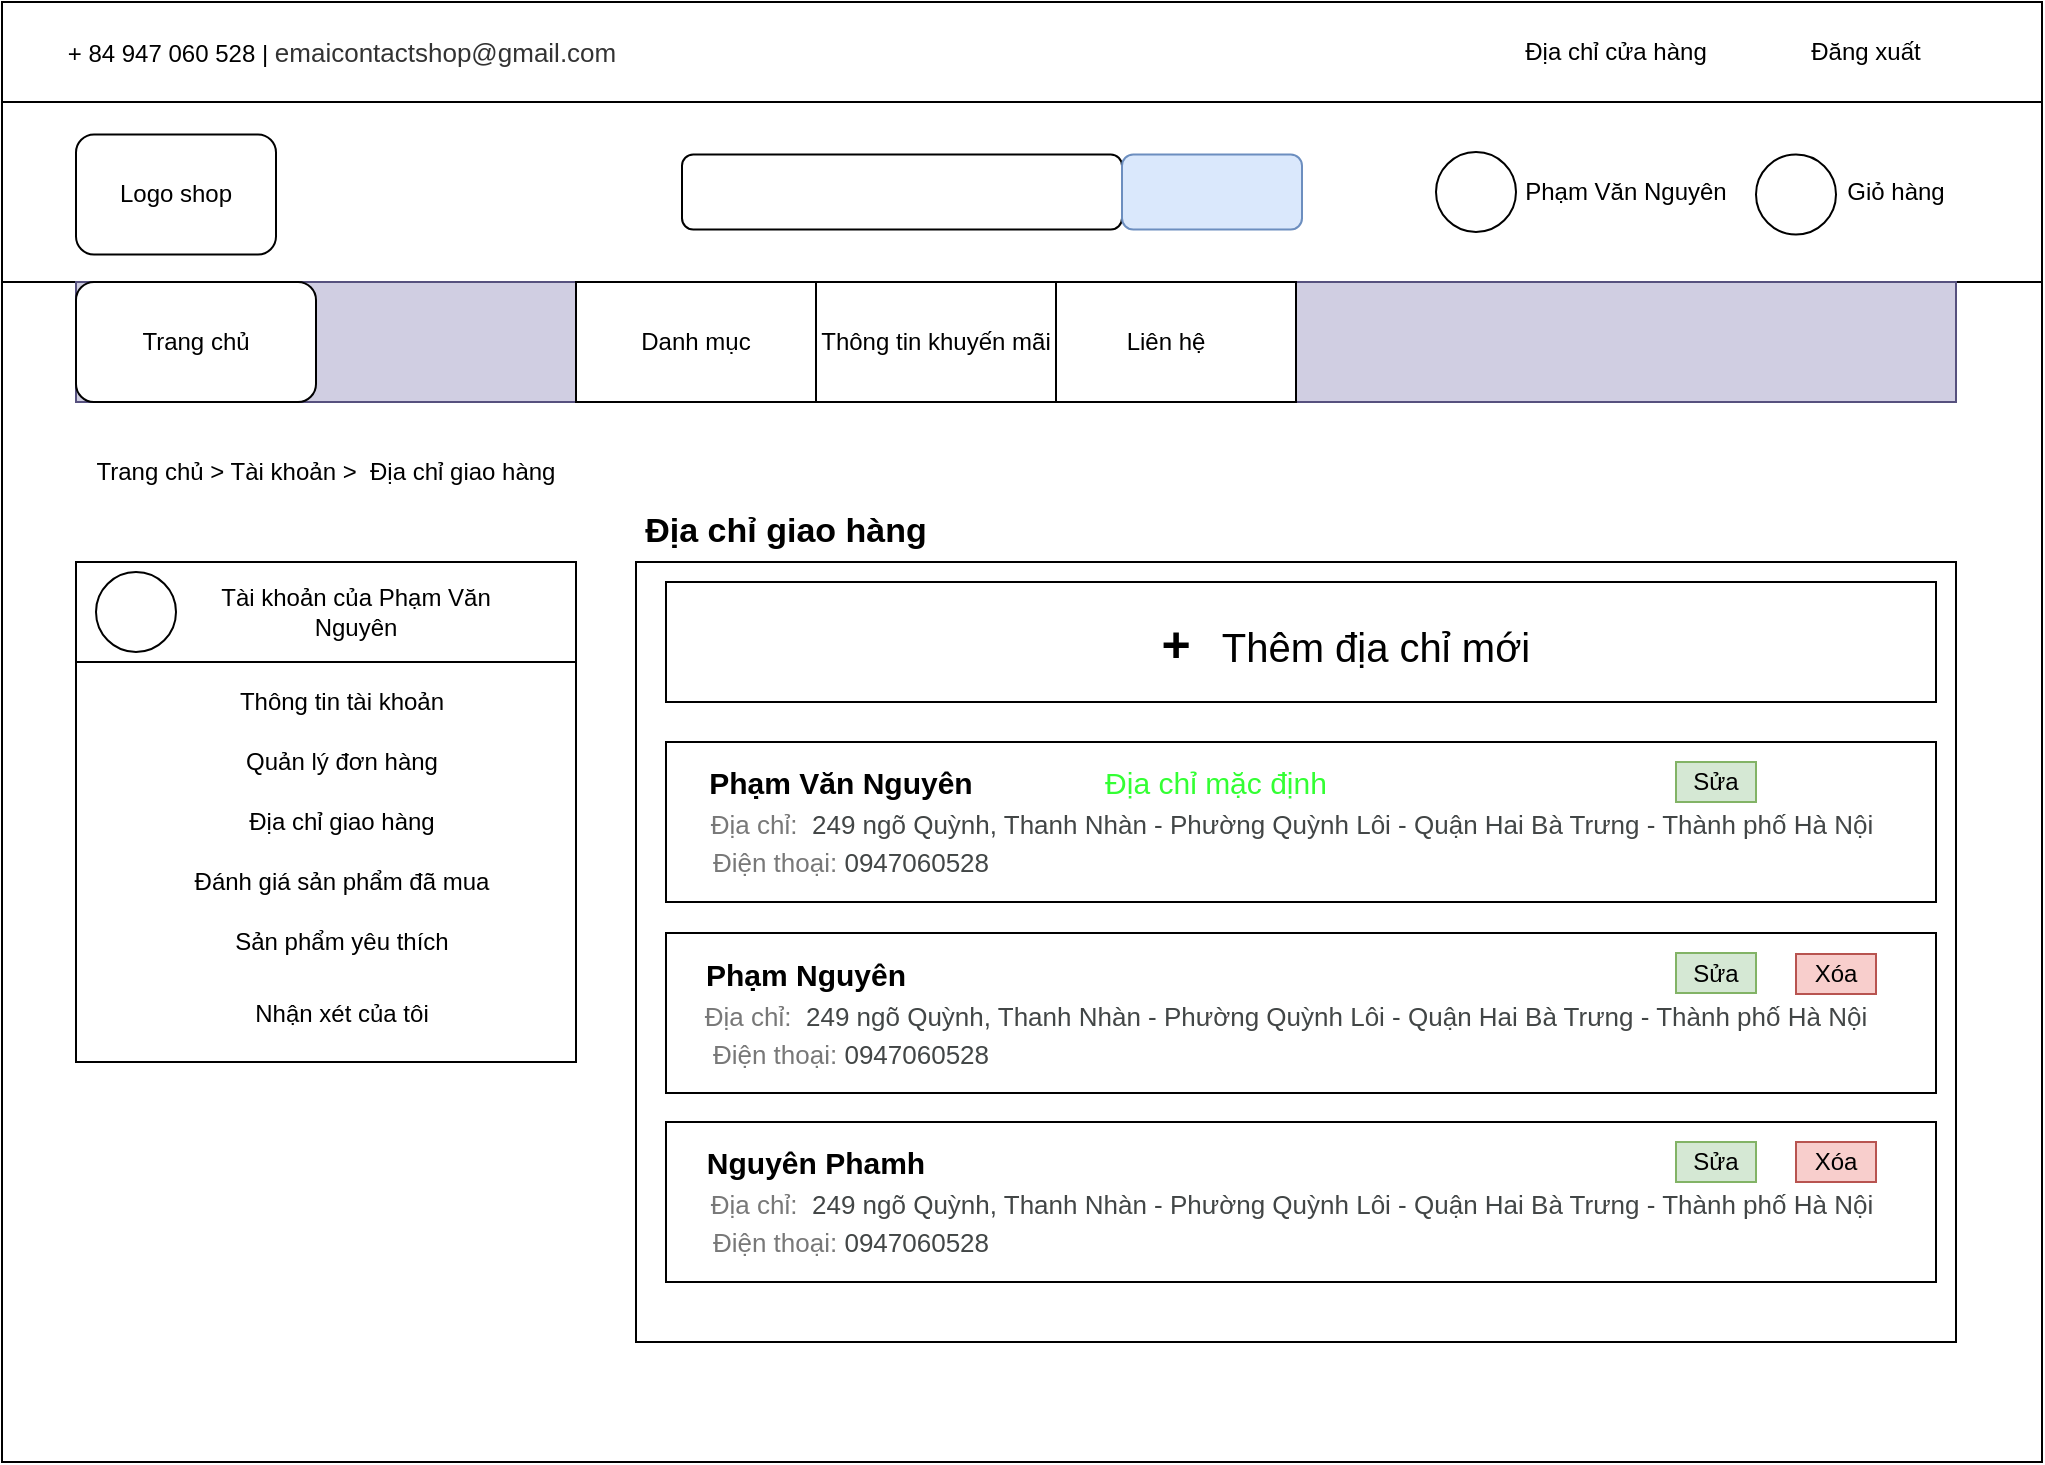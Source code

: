 <mxfile version="14.7.6" type="device"><diagram id="HOWsPqNM1ITYZq5VOG0P" name="Page-1"><mxGraphModel dx="1865" dy="1690" grid="1" gridSize="10" guides="1" tooltips="1" connect="1" arrows="1" fold="1" page="1" pageScale="1" pageWidth="827" pageHeight="1169" math="0" shadow="0"><root><mxCell id="0"/><mxCell id="1" parent="0"/><mxCell id="d6lvFZNASMP_tv-RWbDt-1" value="" style="rounded=0;whiteSpace=wrap;html=1;" parent="1" vertex="1"><mxGeometry x="-97" y="-1090" width="1020" height="730" as="geometry"/></mxCell><mxCell id="d6lvFZNASMP_tv-RWbDt-4" value="" style="rounded=0;whiteSpace=wrap;html=1;" parent="1" vertex="1"><mxGeometry x="-97" y="-1090" width="1020" height="50" as="geometry"/></mxCell><mxCell id="d6lvFZNASMP_tv-RWbDt-5" value="+ 84 947 060 528 |&amp;nbsp;&lt;span style=&quot;color: rgb(51 , 51 , 51) ; font-size: 13px ; background-color: rgb(255 , 255 , 255) ; font-family: &amp;#34;poppins&amp;#34; , sans-serif ; text-align: left&quot;&gt;emaicontactshop@gmail.com&lt;/span&gt;" style="text;html=1;strokeColor=none;fillColor=none;align=center;verticalAlign=middle;whiteSpace=wrap;rounded=0;" parent="1" vertex="1"><mxGeometry x="-97" y="-1080" width="340" height="30" as="geometry"/></mxCell><mxCell id="d6lvFZNASMP_tv-RWbDt-6" value="Địa chỉ cửa hàng" style="text;html=1;align=center;verticalAlign=middle;whiteSpace=wrap;rounded=0;noLabel=0;shadow=0;glass=0;" parent="1" vertex="1"><mxGeometry x="650" y="-1077.5" width="120" height="25" as="geometry"/></mxCell><mxCell id="d6lvFZNASMP_tv-RWbDt-7" value="Đăng xuất" style="text;html=1;strokeColor=none;fillColor=none;align=center;verticalAlign=middle;whiteSpace=wrap;rounded=0;" parent="1" vertex="1"><mxGeometry x="800" y="-1075" width="70" height="20" as="geometry"/></mxCell><mxCell id="d6lvFZNASMP_tv-RWbDt-9" value="" style="rounded=0;whiteSpace=wrap;html=1;shadow=0;glass=0;" parent="1" vertex="1"><mxGeometry x="-97" y="-1040" width="1020" height="90" as="geometry"/></mxCell><mxCell id="d6lvFZNASMP_tv-RWbDt-10" value="" style="rounded=1;whiteSpace=wrap;html=1;shadow=0;glass=0;" parent="1" vertex="1"><mxGeometry x="-60" y="-1023.75" width="100" height="60" as="geometry"/></mxCell><mxCell id="d6lvFZNASMP_tv-RWbDt-11" value="" style="rounded=1;whiteSpace=wrap;html=1;shadow=0;glass=0;" parent="1" vertex="1"><mxGeometry x="243" y="-1013.75" width="220" height="37.5" as="geometry"/></mxCell><mxCell id="d6lvFZNASMP_tv-RWbDt-12" value="" style="rounded=1;whiteSpace=wrap;html=1;shadow=0;glass=0;fillColor=#dae8fc;strokeColor=#6c8ebf;" parent="1" vertex="1"><mxGeometry x="463" y="-1013.75" width="90" height="37.5" as="geometry"/></mxCell><mxCell id="d6lvFZNASMP_tv-RWbDt-13" value="" style="ellipse;whiteSpace=wrap;html=1;aspect=fixed;rounded=0;shadow=0;glass=0;" parent="1" vertex="1"><mxGeometry x="620" y="-1015" width="40" height="40" as="geometry"/></mxCell><mxCell id="d6lvFZNASMP_tv-RWbDt-14" value="" style="ellipse;whiteSpace=wrap;html=1;aspect=fixed;rounded=0;shadow=0;glass=0;" parent="1" vertex="1"><mxGeometry x="780" y="-1013.75" width="40" height="40" as="geometry"/></mxCell><mxCell id="d6lvFZNASMP_tv-RWbDt-15" value="Logo shop" style="text;html=1;strokeColor=none;fillColor=none;align=center;verticalAlign=middle;whiteSpace=wrap;rounded=0;shadow=0;glass=0;" parent="1" vertex="1"><mxGeometry x="-40" y="-1003.75" width="60" height="20" as="geometry"/></mxCell><mxCell id="d6lvFZNASMP_tv-RWbDt-16" value="Phạm Văn Nguyên" style="text;html=1;strokeColor=none;fillColor=none;align=center;verticalAlign=middle;whiteSpace=wrap;rounded=0;shadow=0;glass=0;" parent="1" vertex="1"><mxGeometry x="660" y="-1005" width="110" height="20" as="geometry"/></mxCell><mxCell id="d6lvFZNASMP_tv-RWbDt-17" value="Giỏ hàng" style="text;html=1;strokeColor=none;fillColor=none;align=center;verticalAlign=middle;whiteSpace=wrap;rounded=0;shadow=0;glass=0;" parent="1" vertex="1"><mxGeometry x="820" y="-1005" width="60" height="20" as="geometry"/></mxCell><mxCell id="d6lvFZNASMP_tv-RWbDt-18" value="" style="rounded=0;whiteSpace=wrap;html=1;shadow=0;glass=0;fillColor=#d0cee2;strokeColor=#56517e;" parent="1" vertex="1"><mxGeometry x="-60" y="-950" width="940" height="60" as="geometry"/></mxCell><mxCell id="d6lvFZNASMP_tv-RWbDt-19" value="" style="rounded=1;whiteSpace=wrap;html=1;shadow=0;glass=0;" parent="1" vertex="1"><mxGeometry x="-60" y="-950" width="120" height="60" as="geometry"/></mxCell><mxCell id="d6lvFZNASMP_tv-RWbDt-20" value="" style="rounded=0;whiteSpace=wrap;html=1;shadow=0;glass=0;" parent="1" vertex="1"><mxGeometry x="190" y="-950" width="120" height="60" as="geometry"/></mxCell><mxCell id="d6lvFZNASMP_tv-RWbDt-21" value="" style="rounded=0;whiteSpace=wrap;html=1;shadow=0;glass=0;" parent="1" vertex="1"><mxGeometry x="310" y="-950" width="120" height="60" as="geometry"/></mxCell><mxCell id="d6lvFZNASMP_tv-RWbDt-22" value="" style="rounded=0;whiteSpace=wrap;html=1;shadow=0;glass=0;" parent="1" vertex="1"><mxGeometry x="430" y="-950" width="120" height="60" as="geometry"/></mxCell><mxCell id="d6lvFZNASMP_tv-RWbDt-23" value="Trang chủ" style="text;html=1;strokeColor=none;fillColor=none;align=center;verticalAlign=middle;whiteSpace=wrap;rounded=0;shadow=0;glass=0;" parent="1" vertex="1"><mxGeometry x="-50" y="-930" width="100" height="20" as="geometry"/></mxCell><mxCell id="d6lvFZNASMP_tv-RWbDt-24" value="Danh mục" style="text;html=1;strokeColor=none;fillColor=none;align=center;verticalAlign=middle;whiteSpace=wrap;rounded=0;shadow=0;glass=0;" parent="1" vertex="1"><mxGeometry x="205" y="-930" width="90" height="20" as="geometry"/></mxCell><mxCell id="d6lvFZNASMP_tv-RWbDt-25" value="Thông tin khuyến mãi" style="text;html=1;strokeColor=none;fillColor=none;align=center;verticalAlign=middle;whiteSpace=wrap;rounded=0;shadow=0;glass=0;" parent="1" vertex="1"><mxGeometry x="310" y="-930" width="120" height="20" as="geometry"/></mxCell><mxCell id="d6lvFZNASMP_tv-RWbDt-26" value="Liên hệ" style="text;html=1;strokeColor=none;fillColor=none;align=center;verticalAlign=middle;whiteSpace=wrap;rounded=0;shadow=0;glass=0;" parent="1" vertex="1"><mxGeometry x="440" y="-930" width="90" height="20" as="geometry"/></mxCell><mxCell id="d6lvFZNASMP_tv-RWbDt-27" value="Trang chủ &amp;gt; Tài khoản &amp;gt;&amp;nbsp; Địa chỉ giao hàng&lt;span style=&quot;color: rgba(0 , 0 , 0 , 0) ; font-family: monospace ; font-size: 0px&quot;&gt;%3CmxGraphModel%3E%3Croot%3E%3CmxCell%20id%3D%220%22%2F%3E%3CmxCell%20id%3D%221%22%20parent%3D%220%22%2F%3E%3CmxCell%20id%3D%222%22%20value%3D%22Trang%20ch%E1%BB%A7%20%26amp%3Bgt%3B%20Gi%E1%BB%8F%20h%C3%A0ng%22%20style%3D%22text%3Bhtml%3D1%3BstrokeColor%3Dnone%3BfillColor%3Dnone%3Balign%3Dcenter%3BverticalAlign%3Dmiddle%3BwhiteSpace%3Dwrap%3Brounded%3D0%3B%22%20vertex%3D%221%22%20parent%3D%221%22%3E%3CmxGeometry%20x%3D%22-40%22%20y%3D%22-870%22%20width%3D%22130%22%20height%3D%2230%22%20as%3D%22geometry%22%2F%3E%3C%2FmxCell%3E%3C%2Froot%3E%3C%2FmxGraphModel%3&lt;/span&gt;" style="text;html=1;strokeColor=none;fillColor=none;align=center;verticalAlign=middle;whiteSpace=wrap;rounded=0;" parent="1" vertex="1"><mxGeometry x="-55" y="-870" width="240" height="30" as="geometry"/></mxCell><mxCell id="d6lvFZNASMP_tv-RWbDt-28" value="" style="rounded=0;whiteSpace=wrap;html=1;" parent="1" vertex="1"><mxGeometry x="-60" y="-810" width="250" height="250" as="geometry"/></mxCell><mxCell id="d6lvFZNASMP_tv-RWbDt-29" value="" style="rounded=0;whiteSpace=wrap;html=1;" parent="1" vertex="1"><mxGeometry x="220" y="-810" width="660" height="390" as="geometry"/></mxCell><mxCell id="d6lvFZNASMP_tv-RWbDt-30" value="Địa chỉ giao hàng" style="text;html=1;strokeColor=none;fillColor=none;align=center;verticalAlign=middle;whiteSpace=wrap;rounded=0;fontSize=17;fontStyle=1" parent="1" vertex="1"><mxGeometry x="220" y="-840" width="150" height="30" as="geometry"/></mxCell><mxCell id="d6lvFZNASMP_tv-RWbDt-32" value="" style="rounded=0;whiteSpace=wrap;html=1;" parent="1" vertex="1"><mxGeometry x="235" y="-800" width="635" height="60" as="geometry"/></mxCell><mxCell id="d6lvFZNASMP_tv-RWbDt-33" value="+" style="text;html=1;strokeColor=none;fillColor=none;align=center;verticalAlign=middle;whiteSpace=wrap;rounded=0;fontSize=25;fontStyle=1" parent="1" vertex="1"><mxGeometry x="475" y="-780" width="30" height="20" as="geometry"/></mxCell><mxCell id="d6lvFZNASMP_tv-RWbDt-34" value="&lt;font style=&quot;font-size: 20px&quot;&gt;Thêm địa chỉ mới&lt;/font&gt;" style="text;html=1;strokeColor=none;fillColor=none;align=center;verticalAlign=middle;whiteSpace=wrap;rounded=0;fontSize=25;" parent="1" vertex="1"><mxGeometry x="510" y="-780" width="160" height="20" as="geometry"/></mxCell><mxCell id="d6lvFZNASMP_tv-RWbDt-35" value="" style="rounded=0;whiteSpace=wrap;html=1;fontSize=25;" parent="1" vertex="1"><mxGeometry x="235" y="-720" width="635" height="80" as="geometry"/></mxCell><mxCell id="d6lvFZNASMP_tv-RWbDt-37" value="" style="rounded=0;whiteSpace=wrap;html=1;fontSize=25;" parent="1" vertex="1"><mxGeometry x="235" y="-530" width="635" height="80" as="geometry"/></mxCell><mxCell id="d6lvFZNASMP_tv-RWbDt-38" value="Thông tin tài khoản" style="text;html=1;strokeColor=none;fillColor=none;align=center;verticalAlign=middle;whiteSpace=wrap;rounded=0;" parent="1" vertex="1"><mxGeometry x="-32" y="-750" width="210" height="20" as="geometry"/></mxCell><mxCell id="d6lvFZNASMP_tv-RWbDt-39" value="Quản lý đơn hàng" style="text;html=1;strokeColor=none;fillColor=none;align=center;verticalAlign=middle;whiteSpace=wrap;rounded=0;" parent="1" vertex="1"><mxGeometry x="-32" y="-720" width="210" height="20" as="geometry"/></mxCell><mxCell id="d6lvFZNASMP_tv-RWbDt-40" value="Địa chỉ giao hàng" style="text;html=1;strokeColor=none;fillColor=none;align=center;verticalAlign=middle;whiteSpace=wrap;rounded=0;" parent="1" vertex="1"><mxGeometry x="-32" y="-690" width="210" height="20" as="geometry"/></mxCell><mxCell id="d6lvFZNASMP_tv-RWbDt-41" value="Đánh giá sản phẩm đã mua" style="text;html=1;strokeColor=none;fillColor=none;align=center;verticalAlign=middle;whiteSpace=wrap;rounded=0;" parent="1" vertex="1"><mxGeometry x="-32" y="-660" width="210" height="20" as="geometry"/></mxCell><mxCell id="d6lvFZNASMP_tv-RWbDt-42" value="Sản phẩm yêu thích" style="text;html=1;strokeColor=none;fillColor=none;align=center;verticalAlign=middle;whiteSpace=wrap;rounded=0;" parent="1" vertex="1"><mxGeometry x="-32" y="-630" width="210" height="20" as="geometry"/></mxCell><mxCell id="d6lvFZNASMP_tv-RWbDt-43" value="Nhận xét của tôi" style="text;html=1;strokeColor=none;fillColor=none;align=center;verticalAlign=middle;whiteSpace=wrap;rounded=0;" parent="1" vertex="1"><mxGeometry x="-32" y="-594" width="210" height="20" as="geometry"/></mxCell><mxCell id="d6lvFZNASMP_tv-RWbDt-45" value="" style="rounded=0;whiteSpace=wrap;html=1;" parent="1" vertex="1"><mxGeometry x="-60" y="-810" width="250" height="50" as="geometry"/></mxCell><mxCell id="d6lvFZNASMP_tv-RWbDt-46" value="Tài khoản của Phạm Văn Nguyên" style="text;html=1;strokeColor=none;fillColor=none;align=center;verticalAlign=middle;whiteSpace=wrap;rounded=0;" parent="1" vertex="1"><mxGeometry x="-10" y="-795" width="180" height="20" as="geometry"/></mxCell><mxCell id="d6lvFZNASMP_tv-RWbDt-47" value="" style="ellipse;whiteSpace=wrap;html=1;aspect=fixed;" parent="1" vertex="1"><mxGeometry x="-50" y="-805" width="40" height="40" as="geometry"/></mxCell><mxCell id="d6lvFZNASMP_tv-RWbDt-48" value="Phạm Văn Nguyên" style="text;html=1;strokeColor=none;fillColor=none;align=center;verticalAlign=middle;whiteSpace=wrap;rounded=0;fontSize=15;fontStyle=1" parent="1" vertex="1"><mxGeometry x="240" y="-710" width="165" height="20" as="geometry"/></mxCell><mxCell id="d6lvFZNASMP_tv-RWbDt-49" value="Địa chỉ mặc định" style="text;html=1;strokeColor=none;fillColor=none;align=center;verticalAlign=middle;whiteSpace=wrap;rounded=0;fontSize=15;fontColor=#33FF33;" parent="1" vertex="1"><mxGeometry x="440" y="-710" width="140" height="20" as="geometry"/></mxCell><mxCell id="d6lvFZNASMP_tv-RWbDt-50" value="&lt;span style=&quot;box-sizing: border-box ; padding: 0px ; margin: 0px ; color: rgb(120 , 120 , 120) ; font-family: &amp;#34;poppins&amp;#34; , sans-serif ; font-size: 13px ; text-align: left ; background-color: rgb(255 , 255 , 255)&quot;&gt;Địa chỉ:&amp;nbsp;&lt;/span&gt;&lt;span style=&quot;box-sizing: border-box ; padding: 0px ; margin: 0px ; color: rgb(66 , 70 , 70) ; font-family: &amp;#34;poppins&amp;#34; , sans-serif ; font-size: 13px ; text-align: left ; background-color: rgb(255 , 255 , 255)&quot;&gt;&amp;nbsp;249 ngõ Quỳnh, Thanh Nhàn - Phường Quỳnh Lôi - Quận Hai Bà Trưng - Thành phố Hà Nội&lt;/span&gt;" style="text;html=1;strokeColor=none;fillColor=none;align=center;verticalAlign=middle;whiteSpace=wrap;rounded=0;fontSize=15;" parent="1" vertex="1"><mxGeometry x="243" y="-690" width="610" height="20" as="geometry"/></mxCell><mxCell id="d6lvFZNASMP_tv-RWbDt-51" value="&lt;span style=&quot;box-sizing: border-box ; padding: 0px ; margin: 0px ; color: rgb(120 , 120 , 120) ; font-family: &amp;#34;poppins&amp;#34; , sans-serif ; font-size: 13px ; text-align: left ; background-color: rgb(255 , 255 , 255)&quot;&gt;Điện thoại:&amp;nbsp;&lt;/span&gt;&lt;span style=&quot;color: rgb(66 , 70 , 70) ; font-family: &amp;#34;poppins&amp;#34; , sans-serif ; font-size: 13px ; text-align: left ; background-color: rgb(255 , 255 , 255)&quot;&gt;&lt;/span&gt;&lt;span style=&quot;box-sizing: border-box ; padding: 0px ; margin: 0px ; color: rgb(66 , 70 , 70) ; font-family: &amp;#34;poppins&amp;#34; , sans-serif ; font-size: 13px ; text-align: left ; background-color: rgb(255 , 255 , 255)&quot;&gt;0947060528&lt;/span&gt;" style="text;html=1;strokeColor=none;fillColor=none;align=center;verticalAlign=middle;whiteSpace=wrap;rounded=0;fontSize=12;fontColor=#000000;" parent="1" vertex="1"><mxGeometry x="255" y="-670" width="145" height="20" as="geometry"/></mxCell><mxCell id="d6lvFZNASMP_tv-RWbDt-52" value="" style="rounded=0;whiteSpace=wrap;html=1;fontSize=25;" parent="1" vertex="1"><mxGeometry x="235" y="-624.5" width="635" height="80" as="geometry"/></mxCell><mxCell id="d6lvFZNASMP_tv-RWbDt-53" value="Phạm Nguyên" style="text;html=1;strokeColor=none;fillColor=none;align=center;verticalAlign=middle;whiteSpace=wrap;rounded=0;fontSize=15;fontStyle=1" parent="1" vertex="1"><mxGeometry x="240" y="-614" width="130" height="20" as="geometry"/></mxCell><mxCell id="d6lvFZNASMP_tv-RWbDt-54" value="&lt;span style=&quot;box-sizing: border-box ; padding: 0px ; margin: 0px ; color: rgb(120 , 120 , 120) ; font-family: &amp;#34;poppins&amp;#34; , sans-serif ; font-size: 13px ; text-align: left ; background-color: rgb(255 , 255 , 255)&quot;&gt;Địa chỉ:&amp;nbsp;&lt;/span&gt;&lt;span style=&quot;box-sizing: border-box ; padding: 0px ; margin: 0px ; color: rgb(66 , 70 , 70) ; font-family: &amp;#34;poppins&amp;#34; , sans-serif ; font-size: 13px ; text-align: left ; background-color: rgb(255 , 255 , 255)&quot;&gt;&amp;nbsp;249 ngõ Quỳnh, Thanh Nhàn - Phường Quỳnh Lôi - Quận Hai Bà Trưng - Thành phố Hà Nội&lt;/span&gt;" style="text;html=1;strokeColor=none;fillColor=none;align=center;verticalAlign=middle;whiteSpace=wrap;rounded=0;fontSize=15;" parent="1" vertex="1"><mxGeometry x="240" y="-594.5" width="610" height="20" as="geometry"/></mxCell><mxCell id="d6lvFZNASMP_tv-RWbDt-55" value="&lt;span style=&quot;box-sizing: border-box ; padding: 0px ; margin: 0px ; color: rgb(120 , 120 , 120) ; font-family: &amp;#34;poppins&amp;#34; , sans-serif ; font-size: 13px ; text-align: left ; background-color: rgb(255 , 255 , 255)&quot;&gt;Điện thoại:&amp;nbsp;&lt;/span&gt;&lt;span style=&quot;color: rgb(66 , 70 , 70) ; font-family: &amp;#34;poppins&amp;#34; , sans-serif ; font-size: 13px ; text-align: left ; background-color: rgb(255 , 255 , 255)&quot;&gt;&lt;/span&gt;&lt;span style=&quot;box-sizing: border-box ; padding: 0px ; margin: 0px ; color: rgb(66 , 70 , 70) ; font-family: &amp;#34;poppins&amp;#34; , sans-serif ; font-size: 13px ; text-align: left ; background-color: rgb(255 , 255 , 255)&quot;&gt;0947060528&lt;/span&gt;" style="text;html=1;strokeColor=none;fillColor=none;align=center;verticalAlign=middle;whiteSpace=wrap;rounded=0;fontSize=12;fontColor=#000000;" parent="1" vertex="1"><mxGeometry x="255" y="-574" width="145" height="20" as="geometry"/></mxCell><mxCell id="d6lvFZNASMP_tv-RWbDt-56" value="Nguyên Phamh" style="text;html=1;strokeColor=none;fillColor=none;align=center;verticalAlign=middle;whiteSpace=wrap;rounded=0;fontSize=15;fontStyle=1" parent="1" vertex="1"><mxGeometry x="240" y="-520" width="140" height="20" as="geometry"/></mxCell><mxCell id="d6lvFZNASMP_tv-RWbDt-57" value="&lt;span style=&quot;box-sizing: border-box ; padding: 0px ; margin: 0px ; color: rgb(120 , 120 , 120) ; font-family: &amp;#34;poppins&amp;#34; , sans-serif ; font-size: 13px ; text-align: left ; background-color: rgb(255 , 255 , 255)&quot;&gt;Địa chỉ:&amp;nbsp;&lt;/span&gt;&lt;span style=&quot;box-sizing: border-box ; padding: 0px ; margin: 0px ; color: rgb(66 , 70 , 70) ; font-family: &amp;#34;poppins&amp;#34; , sans-serif ; font-size: 13px ; text-align: left ; background-color: rgb(255 , 255 , 255)&quot;&gt;&amp;nbsp;249 ngõ Quỳnh, Thanh Nhàn - Phường Quỳnh Lôi - Quận Hai Bà Trưng - Thành phố Hà Nội&lt;/span&gt;" style="text;html=1;strokeColor=none;fillColor=none;align=center;verticalAlign=middle;whiteSpace=wrap;rounded=0;fontSize=15;" parent="1" vertex="1"><mxGeometry x="243" y="-500" width="610" height="20" as="geometry"/></mxCell><mxCell id="d6lvFZNASMP_tv-RWbDt-58" value="&lt;span style=&quot;box-sizing: border-box ; padding: 0px ; margin: 0px ; color: rgb(120 , 120 , 120) ; font-family: &amp;#34;poppins&amp;#34; , sans-serif ; font-size: 13px ; text-align: left ; background-color: rgb(255 , 255 , 255)&quot;&gt;Điện thoại:&amp;nbsp;&lt;/span&gt;&lt;span style=&quot;color: rgb(66 , 70 , 70) ; font-family: &amp;#34;poppins&amp;#34; , sans-serif ; font-size: 13px ; text-align: left ; background-color: rgb(255 , 255 , 255)&quot;&gt;&lt;/span&gt;&lt;span style=&quot;box-sizing: border-box ; padding: 0px ; margin: 0px ; color: rgb(66 , 70 , 70) ; font-family: &amp;#34;poppins&amp;#34; , sans-serif ; font-size: 13px ; text-align: left ; background-color: rgb(255 , 255 , 255)&quot;&gt;0947060528&lt;/span&gt;" style="text;html=1;strokeColor=none;fillColor=none;align=center;verticalAlign=middle;whiteSpace=wrap;rounded=0;fontSize=12;fontColor=#000000;" parent="1" vertex="1"><mxGeometry x="255" y="-480" width="145" height="20" as="geometry"/></mxCell><mxCell id="8gT3FFCTA-1cBOoNQdZF-1" value="Sửa" style="text;html=1;strokeColor=#82b366;fillColor=#d5e8d4;align=center;verticalAlign=middle;whiteSpace=wrap;rounded=0;" vertex="1" parent="1"><mxGeometry x="740" y="-710" width="40" height="20" as="geometry"/></mxCell><mxCell id="8gT3FFCTA-1cBOoNQdZF-2" value="Sửa" style="text;html=1;strokeColor=#82b366;fillColor=#d5e8d4;align=center;verticalAlign=middle;whiteSpace=wrap;rounded=0;" vertex="1" parent="1"><mxGeometry x="740" y="-614.5" width="40" height="20" as="geometry"/></mxCell><mxCell id="8gT3FFCTA-1cBOoNQdZF-3" value="Sửa" style="text;html=1;strokeColor=#82b366;fillColor=#d5e8d4;align=center;verticalAlign=middle;whiteSpace=wrap;rounded=0;" vertex="1" parent="1"><mxGeometry x="740" y="-520" width="40" height="20" as="geometry"/></mxCell><mxCell id="8gT3FFCTA-1cBOoNQdZF-4" value="Xóa" style="text;html=1;strokeColor=#b85450;fillColor=#f8cecc;align=center;verticalAlign=middle;whiteSpace=wrap;rounded=0;" vertex="1" parent="1"><mxGeometry x="800" y="-614" width="40" height="20" as="geometry"/></mxCell><mxCell id="8gT3FFCTA-1cBOoNQdZF-5" value="Xóa" style="text;html=1;strokeColor=#b85450;fillColor=#f8cecc;align=center;verticalAlign=middle;whiteSpace=wrap;rounded=0;" vertex="1" parent="1"><mxGeometry x="800" y="-520" width="40" height="20" as="geometry"/></mxCell></root></mxGraphModel></diagram></mxfile>